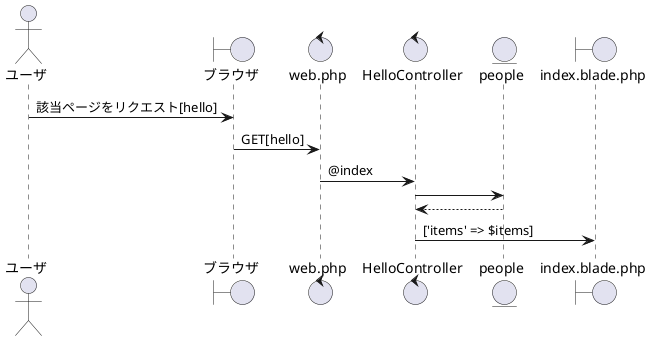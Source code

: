 @startuml 313_pagenite
actor ユーザ
boundary ブラウザ
control web.php
control HelloController
entity people
boundary index.blade.php

ユーザ -> ブラウザ:該当ページをリクエスト[hello]
ブラウザ -> web.php: GET[hello]
web.php -> HelloController:@index
HelloController -> people:
HelloController <-- people
HelloController -> index.blade.php:['items' => $items]
@enduml
